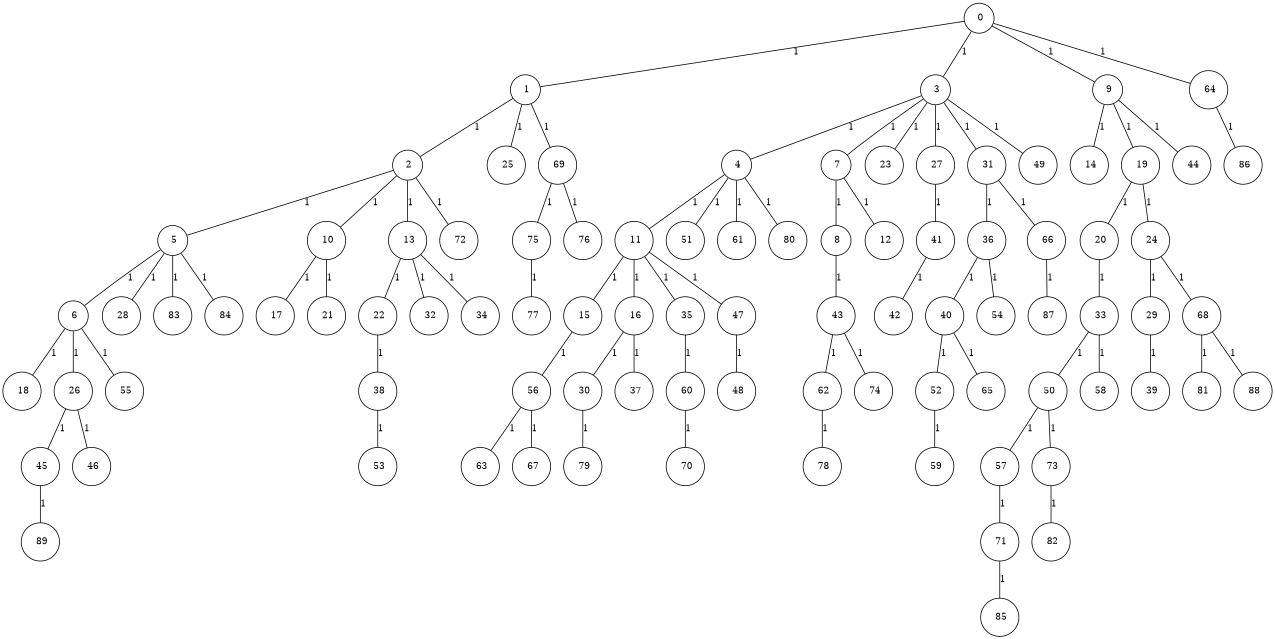 graph G {
size="8.5,11;"
ratio = "expand;"
fixedsize="true;"
overlap="scale;"
node[shape=circle,width=.12,hight=.12,fontsize=12]
edge[fontsize=12]

0[label=" 0" color=black, pos="0.068471254,2.3032331!"];
1[label=" 1" color=black, pos="1.0009522,2.6466007!"];
2[label=" 2" color=black, pos="1.6985114,2.2196546!"];
3[label=" 3" color=black, pos="0.61850467,1.7637031!"];
4[label=" 4" color=black, pos="2.1996355,0.20960696!"];
5[label=" 5" color=black, pos="1.1345101,2.8619296!"];
6[label=" 6" color=black, pos="2.7031965,0.65144758!"];
7[label=" 7" color=black, pos="2.2167073,2.1099886!"];
8[label=" 8" color=black, pos="2.2503615,0.57935511!"];
9[label=" 9" color=black, pos="1.0604453,1.5220312!"];
10[label=" 10" color=black, pos="0.52332768,2.8281345!"];
11[label=" 11" color=black, pos="0.26590167,1.1715798!"];
12[label=" 12" color=black, pos="2.9724542,1.3396591!"];
13[label=" 13" color=black, pos="0.63296816,1.8841177!"];
14[label=" 14" color=black, pos="0.022118204,0.44339508!"];
15[label=" 15" color=black, pos="2.4416223,1.524004!"];
16[label=" 16" color=black, pos="1.9666054,1.9432975!"];
17[label=" 17" color=black, pos="2.329315,1.7860074!"];
18[label=" 18" color=black, pos="1.2070145,0.994475!"];
19[label=" 19" color=black, pos="2.2059794,2.9384533!"];
20[label=" 20" color=black, pos="2.5472415,0.28539793!"];
21[label=" 21" color=black, pos="2.4797012,2.5163744!"];
22[label=" 22" color=black, pos="2.705081,1.7406449!"];
23[label=" 23" color=black, pos="2.5131531,2.8386871!"];
24[label=" 24" color=black, pos="2.368008,2.5068093!"];
25[label=" 25" color=black, pos="1.2473133,1.5499656!"];
26[label=" 26" color=black, pos="0.90695848,2.927244!"];
27[label=" 27" color=black, pos="0.71049537,2.2913715!"];
28[label=" 28" color=black, pos="0.14380988,2.4379466!"];
29[label=" 29" color=black, pos="0.74628507,0.1253305!"];
30[label=" 30" color=black, pos="2.9140904,0.59806929!"];
31[label=" 31" color=black, pos="1.1306243,0.90700205!"];
32[label=" 32" color=black, pos="2.218741,2.1959552!"];
33[label=" 33" color=black, pos="2.706628,1.9203822!"];
34[label=" 34" color=black, pos="2.2903614,1.7265243!"];
35[label=" 35" color=black, pos="0.7133236,1.2585937!"];
36[label=" 36" color=black, pos="2.5946652,1.4806446!"];
37[label=" 37" color=black, pos="1.6508612,1.7923163!"];
38[label=" 38" color=black, pos="0.47195046,2.992195!"];
39[label=" 39" color=black, pos="2.827142,1.101207!"];
40[label=" 40" color=black, pos="1.3130084,1.5119373!"];
41[label=" 41" color=black, pos="1.0430831,2.6332228!"];
42[label=" 42" color=black, pos="0.27994563,2.3343013!"];
43[label=" 43" color=black, pos="0.37764291,1.8504027!"];
44[label=" 44" color=black, pos="0.28943525,0.31325839!"];
45[label=" 45" color=black, pos="2.9370224,2.5052479!"];
46[label=" 46" color=black, pos="2.4959603,2.0115476!"];
47[label=" 47" color=black, pos="2.39664,2.3689852!"];
48[label=" 48" color=black, pos="1.4099169,0.7292848!"];
49[label=" 49" color=black, pos="0.31324191,2.7864445!"];
50[label=" 50" color=black, pos="1.7222547,2.5864568!"];
51[label=" 51" color=black, pos="1.7136408,0.072205738!"];
52[label=" 52" color=black, pos="2.7679068,1.9433725!"];
53[label=" 53" color=black, pos="1.4910388,1.1139019!"];
54[label=" 54" color=black, pos="0.94606342,0.31010139!"];
55[label=" 55" color=black, pos="2.2382041,1.0523519!"];
56[label=" 56" color=black, pos="0.5600091,1.1011209!"];
57[label=" 57" color=black, pos="1.1441443,2.4664386!"];
58[label=" 58" color=black, pos="1.0083113,2.9662966!"];
59[label=" 59" color=black, pos="1.4897548,2.7250282!"];
60[label=" 60" color=black, pos="0.42396651,0.96259069!"];
61[label=" 61" color=black, pos="0.11702115,0.90200446!"];
62[label=" 62" color=black, pos="2.2019421,0.40578803!"];
63[label=" 63" color=black, pos="1.8911925,0.088267165!"];
64[label=" 64" color=black, pos="1.2397766,1.3244526!"];
65[label=" 65" color=black, pos="1.0769535,1.25032!"];
66[label=" 66" color=black, pos="1.8437865,0.80721694!"];
67[label=" 67" color=black, pos="0.25511897,0.59120285!"];
68[label=" 68" color=black, pos="0.20064584,1.5940908!"];
69[label=" 69" color=black, pos="2.6302862,1.3807516!"];
70[label=" 70" color=black, pos="0.70820113,0.27237449!"];
71[label=" 71" color=black, pos="2.2446795,2.0505952!"];
72[label=" 72" color=black, pos="0.55002976,1.8683771!"];
73[label=" 73" color=black, pos="0.1659389,0.71224812!"];
74[label=" 74" color=black, pos="1.3353137,1.3432666!"];
75[label=" 75" color=black, pos="2.0517102,2.2695181!"];
76[label=" 76" color=black, pos="1.488263,2.570023!"];
77[label=" 77" color=black, pos="2.3597042,0.95077749!"];
78[label=" 78" color=black, pos="0.73731417,0.66729893!"];
79[label=" 79" color=black, pos="1.5837936,1.4664498!"];
80[label=" 80" color=black, pos="2.0929419,2.7608067!"];
81[label=" 81" color=black, pos="0.45352401,1.2686061!"];
82[label=" 82" color=black, pos="2.9925199,0.37927031!"];
83[label=" 83" color=black, pos="0.54634225,0.29658615!"];
84[label=" 84" color=black, pos="2.5123973,0.15315449!"];
85[label=" 85" color=black, pos="0.81738377,1.9400069!"];
86[label=" 86" color=black, pos="1.327084,0.53669163!"];
87[label=" 87" color=black, pos="1.3251999,2.044701!"];
88[label=" 88" color=black, pos="2.3379684,0.67702254!"];
89[label=" 89" color=black, pos="0.27856252,0.5803301!"];
0--1[label="1"]
0--3[label="1"]
0--9[label="1"]
0--64[label="1"]
1--2[label="1"]
1--25[label="1"]
1--69[label="1"]
2--5[label="1"]
2--10[label="1"]
2--13[label="1"]
2--72[label="1"]
3--4[label="1"]
3--7[label="1"]
3--23[label="1"]
3--27[label="1"]
3--31[label="1"]
3--49[label="1"]
4--11[label="1"]
4--51[label="1"]
4--61[label="1"]
4--80[label="1"]
5--6[label="1"]
5--28[label="1"]
5--83[label="1"]
5--84[label="1"]
6--18[label="1"]
6--26[label="1"]
6--55[label="1"]
7--8[label="1"]
7--12[label="1"]
8--43[label="1"]
9--14[label="1"]
9--19[label="1"]
9--44[label="1"]
10--17[label="1"]
10--21[label="1"]
11--15[label="1"]
11--16[label="1"]
11--35[label="1"]
11--47[label="1"]
13--22[label="1"]
13--32[label="1"]
13--34[label="1"]
15--56[label="1"]
16--30[label="1"]
16--37[label="1"]
19--20[label="1"]
19--24[label="1"]
20--33[label="1"]
22--38[label="1"]
24--29[label="1"]
24--68[label="1"]
26--45[label="1"]
26--46[label="1"]
27--41[label="1"]
29--39[label="1"]
30--79[label="1"]
31--36[label="1"]
31--66[label="1"]
33--50[label="1"]
33--58[label="1"]
35--60[label="1"]
36--40[label="1"]
36--54[label="1"]
38--53[label="1"]
40--52[label="1"]
40--65[label="1"]
41--42[label="1"]
43--62[label="1"]
43--74[label="1"]
45--89[label="1"]
47--48[label="1"]
50--57[label="1"]
50--73[label="1"]
52--59[label="1"]
56--63[label="1"]
56--67[label="1"]
57--71[label="1"]
60--70[label="1"]
62--78[label="1"]
64--86[label="1"]
66--87[label="1"]
68--81[label="1"]
68--88[label="1"]
69--75[label="1"]
69--76[label="1"]
71--85[label="1"]
73--82[label="1"]
75--77[label="1"]

}
